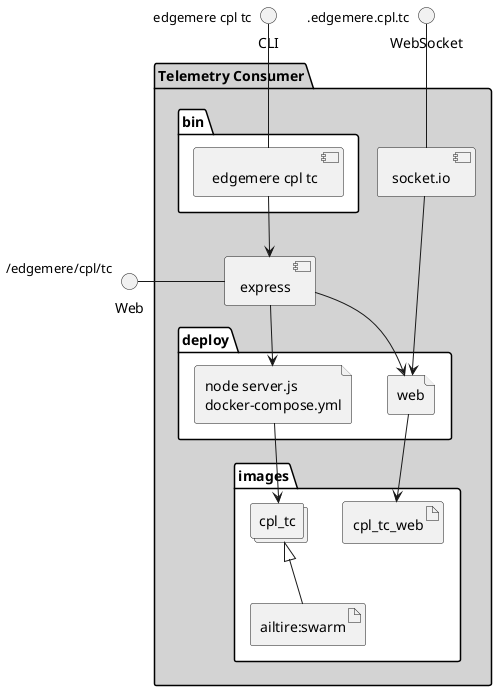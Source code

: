 @startuml
  interface CLI
  interface Web
  interface WebSocket
package "Telemetry Consumer" #lightgray {
  component express as REST
  component socket.io as socket
  folder bin #ffffff {
    component " edgemere cpl tc" as binName
  }
  binName --> REST

  folder deploy #ffffff {
      file "node server.js\ndocker-compose.yml" as cpl_tc_container
      REST --> cpl_tc_container

  
    file "web" as web_container
    REST --> web_container
    socket ---> web_container
  
  }
  folder images #ffffff {
    collections "cpl_tc" as cpl_tcimage
    artifact "ailtire:swarm" as ailtireswarm
    cpl_tcimage <|-- ailtireswarm
    cpl_tc_container --> cpl_tcimage

  
      artifact cpl_tc_web
      web_container --> cpl_tc_web
    
  }
}
CLI " edgemere cpl tc" -- binName
Web "/edgemere/cpl/tc" - REST
WebSocket ".edgemere.cpl.tc" -- socket

@enduml
